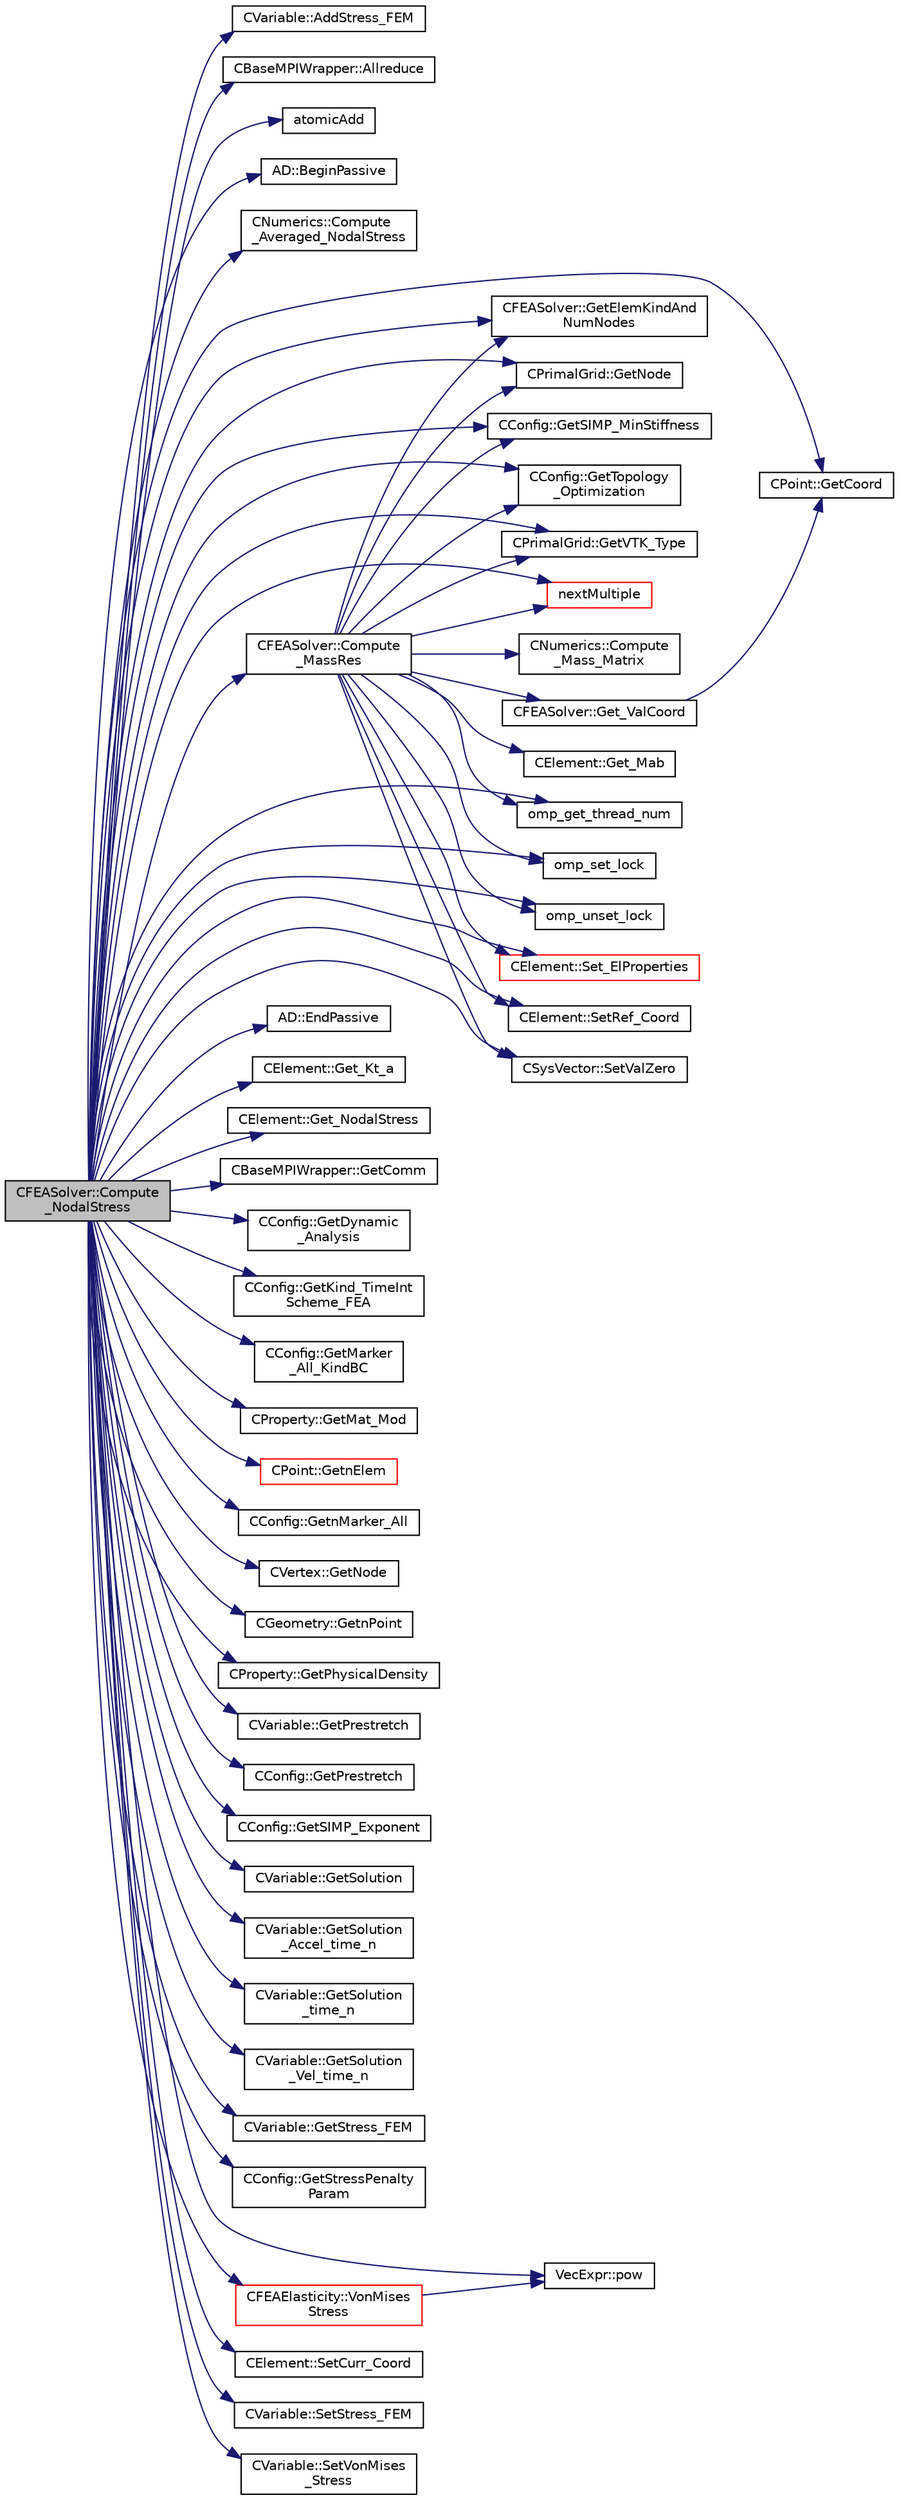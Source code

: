 digraph "CFEASolver::Compute_NodalStress"
{
 // LATEX_PDF_SIZE
  edge [fontname="Helvetica",fontsize="10",labelfontname="Helvetica",labelfontsize="10"];
  node [fontname="Helvetica",fontsize="10",shape=record];
  rankdir="LR";
  Node1 [label="CFEASolver::Compute\l_NodalStress",height=0.2,width=0.4,color="black", fillcolor="grey75", style="filled", fontcolor="black",tooltip="Compute the stress at the nodes for output purposes."];
  Node1 -> Node2 [color="midnightblue",fontsize="10",style="solid",fontname="Helvetica"];
  Node2 [label="CVariable::AddStress_FEM",height=0.2,width=0.4,color="black", fillcolor="white", style="filled",URL="$classCVariable.html#a34ff2428f6227e73eea0bb9deb5b8830",tooltip="A virtual member."];
  Node1 -> Node3 [color="midnightblue",fontsize="10",style="solid",fontname="Helvetica"];
  Node3 [label="CBaseMPIWrapper::Allreduce",height=0.2,width=0.4,color="black", fillcolor="white", style="filled",URL="$classCBaseMPIWrapper.html#a381d4b3738c09d92ee1ae9f89715b541",tooltip=" "];
  Node1 -> Node4 [color="midnightblue",fontsize="10",style="solid",fontname="Helvetica"];
  Node4 [label="atomicAdd",height=0.2,width=0.4,color="black", fillcolor="white", style="filled",URL="$omp__structure_8hpp.html#a9465b8cb1d384f41bbb5f3c04ec815de",tooltip="Atomically update a (shared) lhs value with a (local) rhs value."];
  Node1 -> Node5 [color="midnightblue",fontsize="10",style="solid",fontname="Helvetica"];
  Node5 [label="AD::BeginPassive",height=0.2,width=0.4,color="black", fillcolor="white", style="filled",URL="$namespaceAD.html#a17303e0b54570243d54732b02655f9a5",tooltip="Start a passive region, i.e. stop recording."];
  Node1 -> Node6 [color="midnightblue",fontsize="10",style="solid",fontname="Helvetica"];
  Node6 [label="CNumerics::Compute\l_Averaged_NodalStress",height=0.2,width=0.4,color="black", fillcolor="white", style="filled",URL="$classCNumerics.html#a2b5a52a4c628731486286d19ac79c603",tooltip="A virtual member to compute the averaged nodal stresses."];
  Node1 -> Node7 [color="midnightblue",fontsize="10",style="solid",fontname="Helvetica"];
  Node7 [label="CFEASolver::Compute\l_MassRes",height=0.2,width=0.4,color="black", fillcolor="white", style="filled",URL="$classCFEASolver.html#a6e16f805242c36f9d1c3f2f75ddd9b4a",tooltip="Compute the mass residual of the problem."];
  Node7 -> Node8 [color="midnightblue",fontsize="10",style="solid",fontname="Helvetica"];
  Node8 [label="CNumerics::Compute\l_Mass_Matrix",height=0.2,width=0.4,color="black", fillcolor="white", style="filled",URL="$classCNumerics.html#af9afa8752781373ab7725a3657aa095f",tooltip="A virtual member to compute the mass matrix."];
  Node7 -> Node9 [color="midnightblue",fontsize="10",style="solid",fontname="Helvetica"];
  Node9 [label="CElement::Get_Mab",height=0.2,width=0.4,color="black", fillcolor="white", style="filled",URL="$classCElement.html#ac848ce2c15df103416736e7b1da70963",tooltip="Return the value of the diagonal term for the mass matrix, relating nodes a and b."];
  Node7 -> Node10 [color="midnightblue",fontsize="10",style="solid",fontname="Helvetica"];
  Node10 [label="CFEASolver::Get_ValCoord",height=0.2,width=0.4,color="black", fillcolor="white", style="filled",URL="$classCFEASolver.html#ad4309facfe4044d5f5a11209cc96c7eb",tooltip="Get the value of the reference coordinate to set on the element structure."];
  Node10 -> Node11 [color="midnightblue",fontsize="10",style="solid",fontname="Helvetica"];
  Node11 [label="CPoint::GetCoord",height=0.2,width=0.4,color="black", fillcolor="white", style="filled",URL="$classCPoint.html#ab16c29dd03911529cd73bf467c313179",tooltip="Get the coordinates dor the control volume."];
  Node7 -> Node12 [color="midnightblue",fontsize="10",style="solid",fontname="Helvetica"];
  Node12 [label="CFEASolver::GetElemKindAnd\lNumNodes",height=0.2,width=0.4,color="black", fillcolor="white", style="filled",URL="$classCFEASolver.html#a69ff8e551924f4cfbad103287b4bb8bb",tooltip="Get the element container index and number of nodes of a given VTK type."];
  Node7 -> Node13 [color="midnightblue",fontsize="10",style="solid",fontname="Helvetica"];
  Node13 [label="CPrimalGrid::GetNode",height=0.2,width=0.4,color="black", fillcolor="white", style="filled",URL="$classCPrimalGrid.html#a6353b89f5a8a3948cd475da6152bf077",tooltip="Get the nodes shared by the primal grid element."];
  Node7 -> Node14 [color="midnightblue",fontsize="10",style="solid",fontname="Helvetica"];
  Node14 [label="CConfig::GetSIMP_MinStiffness",height=0.2,width=0.4,color="black", fillcolor="white", style="filled",URL="$classCConfig.html#a3807df530b42b9a9f711a9670ea698e9",tooltip="Get lower bound for density-based stiffness penalization."];
  Node7 -> Node15 [color="midnightblue",fontsize="10",style="solid",fontname="Helvetica"];
  Node15 [label="CConfig::GetTopology\l_Optimization",height=0.2,width=0.4,color="black", fillcolor="white", style="filled",URL="$classCConfig.html#aaf3e38ba9bf594bc2d636158d1dbf305",tooltip="Get topology optimization."];
  Node7 -> Node16 [color="midnightblue",fontsize="10",style="solid",fontname="Helvetica"];
  Node16 [label="CPrimalGrid::GetVTK_Type",height=0.2,width=0.4,color="black", fillcolor="white", style="filled",URL="$classCPrimalGrid.html#ad506ad8f97dd70d71c1ee6f407df4cf5",tooltip="Get VTK type."];
  Node7 -> Node17 [color="midnightblue",fontsize="10",style="solid",fontname="Helvetica"];
  Node17 [label="nextMultiple",height=0.2,width=0.4,color="red", fillcolor="white", style="filled",URL="$omp__structure_8hpp.html#adb8cd1783c3fe468888c1c0a5b57cace",tooltip="Round up to next multiple."];
  Node7 -> Node19 [color="midnightblue",fontsize="10",style="solid",fontname="Helvetica"];
  Node19 [label="omp_get_thread_num",height=0.2,width=0.4,color="black", fillcolor="white", style="filled",URL="$omp__structure_8hpp.html#aad63dd7e34961dbbd2e8774e7f6bc2d0",tooltip="Index of current thread, akin to MPI rank."];
  Node7 -> Node20 [color="midnightblue",fontsize="10",style="solid",fontname="Helvetica"];
  Node20 [label="omp_set_lock",height=0.2,width=0.4,color="black", fillcolor="white", style="filled",URL="$omp__structure_8hpp.html#ab306e0d3de13445b4ca9d93b67b8fd25",tooltip=" "];
  Node7 -> Node21 [color="midnightblue",fontsize="10",style="solid",fontname="Helvetica"];
  Node21 [label="omp_unset_lock",height=0.2,width=0.4,color="black", fillcolor="white", style="filled",URL="$omp__structure_8hpp.html#aaf7282f4c7262612a1c68395bc764470",tooltip=" "];
  Node7 -> Node22 [color="midnightblue",fontsize="10",style="solid",fontname="Helvetica"];
  Node22 [label="CElement::Set_ElProperties",height=0.2,width=0.4,color="red", fillcolor="white", style="filled",URL="$classCElement.html#a5a9bc98cf64c54b7e073427967dc3f5a",tooltip="Store the values of the identifiers for element properties."];
  Node7 -> Node26 [color="midnightblue",fontsize="10",style="solid",fontname="Helvetica"];
  Node26 [label="CElement::SetRef_Coord",height=0.2,width=0.4,color="black", fillcolor="white", style="filled",URL="$classCElement.html#a734f0ffdf9fc0d48f6add20fd6cd5cfe",tooltip="Set the value of the coordinate of the nodes in the reference configuration."];
  Node7 -> Node27 [color="midnightblue",fontsize="10",style="solid",fontname="Helvetica"];
  Node27 [label="CSysVector::SetValZero",height=0.2,width=0.4,color="black", fillcolor="white", style="filled",URL="$classCSysVector.html#aa179ddab500faadee96bebecff9e201d",tooltip="Sets to zero all the entries of the vector."];
  Node1 -> Node28 [color="midnightblue",fontsize="10",style="solid",fontname="Helvetica"];
  Node28 [label="AD::EndPassive",height=0.2,width=0.4,color="black", fillcolor="white", style="filled",URL="$namespaceAD.html#af5a5809a923faf03119828c329bc2db7",tooltip="End a passive region, i.e. start recording if we were recording before."];
  Node1 -> Node29 [color="midnightblue",fontsize="10",style="solid",fontname="Helvetica"];
  Node29 [label="CElement::Get_Kt_a",height=0.2,width=0.4,color="black", fillcolor="white", style="filled",URL="$classCElement.html#a8b2b11078cc413d3de947f6437d4fb92",tooltip="Return the values of the nodal stress components of the residual for node a."];
  Node1 -> Node30 [color="midnightblue",fontsize="10",style="solid",fontname="Helvetica"];
  Node30 [label="CElement::Get_NodalStress",height=0.2,width=0.4,color="black", fillcolor="white", style="filled",URL="$classCElement.html#a1e2ce898ccfd1770a4744311f0041aa8",tooltip="Retrieve the value of the nodal stress for an element."];
  Node1 -> Node31 [color="midnightblue",fontsize="10",style="solid",fontname="Helvetica"];
  Node31 [label="CBaseMPIWrapper::GetComm",height=0.2,width=0.4,color="black", fillcolor="white", style="filled",URL="$classCBaseMPIWrapper.html#a8154391fc3522954802889d81d4ef5da",tooltip=" "];
  Node1 -> Node11 [color="midnightblue",fontsize="10",style="solid",fontname="Helvetica"];
  Node1 -> Node32 [color="midnightblue",fontsize="10",style="solid",fontname="Helvetica"];
  Node32 [label="CConfig::GetDynamic\l_Analysis",height=0.2,width=0.4,color="black", fillcolor="white", style="filled",URL="$classCConfig.html#acf6071acc324e21d2cdb426d88faf1cb",tooltip="Provides information about the time integration of the structural analysis, and change the write in t..."];
  Node1 -> Node12 [color="midnightblue",fontsize="10",style="solid",fontname="Helvetica"];
  Node1 -> Node33 [color="midnightblue",fontsize="10",style="solid",fontname="Helvetica"];
  Node33 [label="CConfig::GetKind_TimeInt\lScheme_FEA",height=0.2,width=0.4,color="black", fillcolor="white", style="filled",URL="$classCConfig.html#a798db1b852455fa86d9d04098a3ccf19",tooltip="Get the kind of integration scheme (explicit or implicit) for the flow equations."];
  Node1 -> Node34 [color="midnightblue",fontsize="10",style="solid",fontname="Helvetica"];
  Node34 [label="CConfig::GetMarker\l_All_KindBC",height=0.2,width=0.4,color="black", fillcolor="white", style="filled",URL="$classCConfig.html#ae003cd8f406eaaa91849a774c9a20730",tooltip="Get the kind of boundary for each marker."];
  Node1 -> Node35 [color="midnightblue",fontsize="10",style="solid",fontname="Helvetica"];
  Node35 [label="CProperty::GetMat_Mod",height=0.2,width=0.4,color="black", fillcolor="white", style="filled",URL="$classCProperty.html#a7dfea7244f23fe4db5118aa1e8291413",tooltip="Get the material model to use for the element."];
  Node1 -> Node36 [color="midnightblue",fontsize="10",style="solid",fontname="Helvetica"];
  Node36 [label="CPoint::GetnElem",height=0.2,width=0.4,color="red", fillcolor="white", style="filled",URL="$classCPoint.html#ae6503512446e94ec37d50c048f054443",tooltip="Get the number of elements that compose the control volume."];
  Node1 -> Node38 [color="midnightblue",fontsize="10",style="solid",fontname="Helvetica"];
  Node38 [label="CConfig::GetnMarker_All",height=0.2,width=0.4,color="black", fillcolor="white", style="filled",URL="$classCConfig.html#a459dee039e618d21a5d78db61c221240",tooltip="Get the total number of boundary markers of the local process including send/receive domains."];
  Node1 -> Node39 [color="midnightblue",fontsize="10",style="solid",fontname="Helvetica"];
  Node39 [label="CVertex::GetNode",height=0.2,width=0.4,color="black", fillcolor="white", style="filled",URL="$classCVertex.html#ad568da06e7191358d3a09a1bee71cdb5",tooltip="Get the node of the vertex."];
  Node1 -> Node13 [color="midnightblue",fontsize="10",style="solid",fontname="Helvetica"];
  Node1 -> Node40 [color="midnightblue",fontsize="10",style="solid",fontname="Helvetica"];
  Node40 [label="CGeometry::GetnPoint",height=0.2,width=0.4,color="black", fillcolor="white", style="filled",URL="$classCGeometry.html#a275fb07cd99ab79d7a04b4862280169d",tooltip="Get number of points."];
  Node1 -> Node41 [color="midnightblue",fontsize="10",style="solid",fontname="Helvetica"];
  Node41 [label="CProperty::GetPhysicalDensity",height=0.2,width=0.4,color="black", fillcolor="white", style="filled",URL="$classCProperty.html#a0c0c3778fe99294e3b156bebb5c87d4b",tooltip="Get the value of the Physical density."];
  Node1 -> Node42 [color="midnightblue",fontsize="10",style="solid",fontname="Helvetica"];
  Node42 [label="CVariable::GetPrestretch",height=0.2,width=0.4,color="black", fillcolor="white", style="filled",URL="$classCVariable.html#a2ad87f8b3ff6a0b7c2a6aa2ee5a935d5",tooltip="A virtual member."];
  Node1 -> Node43 [color="midnightblue",fontsize="10",style="solid",fontname="Helvetica"];
  Node43 [label="CConfig::GetPrestretch",height=0.2,width=0.4,color="black", fillcolor="white", style="filled",URL="$classCConfig.html#a1cb01724397ce2448f6d3836577a16de",tooltip="Decide whether it's necessary to read a reference geometry."];
  Node1 -> Node44 [color="midnightblue",fontsize="10",style="solid",fontname="Helvetica"];
  Node44 [label="CConfig::GetSIMP_Exponent",height=0.2,width=0.4,color="black", fillcolor="white", style="filled",URL="$classCConfig.html#a2759180807b49d7c91924011abec1a35",tooltip="Get exponent for density-based stiffness penalization."];
  Node1 -> Node14 [color="midnightblue",fontsize="10",style="solid",fontname="Helvetica"];
  Node1 -> Node45 [color="midnightblue",fontsize="10",style="solid",fontname="Helvetica"];
  Node45 [label="CVariable::GetSolution",height=0.2,width=0.4,color="black", fillcolor="white", style="filled",URL="$classCVariable.html#a261483e39c23c1de7cb9aea7e917c121",tooltip="Get the solution."];
  Node1 -> Node46 [color="midnightblue",fontsize="10",style="solid",fontname="Helvetica"];
  Node46 [label="CVariable::GetSolution\l_Accel_time_n",height=0.2,width=0.4,color="black", fillcolor="white", style="filled",URL="$classCVariable.html#acb493936a05287142a6257122f5cefb5",tooltip="Get the acceleration of the nodes (Structural Analysis) at time n."];
  Node1 -> Node47 [color="midnightblue",fontsize="10",style="solid",fontname="Helvetica"];
  Node47 [label="CVariable::GetSolution\l_time_n",height=0.2,width=0.4,color="black", fillcolor="white", style="filled",URL="$classCVariable.html#a9162db789c2ca2b71159697cc500fcce",tooltip="Get the solution at time n."];
  Node1 -> Node48 [color="midnightblue",fontsize="10",style="solid",fontname="Helvetica"];
  Node48 [label="CVariable::GetSolution\l_Vel_time_n",height=0.2,width=0.4,color="black", fillcolor="white", style="filled",URL="$classCVariable.html#ab36e9bb95a17f0561a94edb80f1ca4c0",tooltip="Get the velocity of the nodes (Structural Analysis) at time n."];
  Node1 -> Node49 [color="midnightblue",fontsize="10",style="solid",fontname="Helvetica"];
  Node49 [label="CVariable::GetStress_FEM",height=0.2,width=0.4,color="black", fillcolor="white", style="filled",URL="$classCVariable.html#a8ff6d983f945a298e5efdd5a927f3221",tooltip="A virtual member."];
  Node1 -> Node50 [color="midnightblue",fontsize="10",style="solid",fontname="Helvetica"];
  Node50 [label="CConfig::GetStressPenalty\lParam",height=0.2,width=0.4,color="black", fillcolor="white", style="filled",URL="$classCConfig.html#aa638640167bc3a4fea2d052080af8741",tooltip="Get the maximum allowed VM stress and KS exponent for the stress penalty objective function."];
  Node1 -> Node15 [color="midnightblue",fontsize="10",style="solid",fontname="Helvetica"];
  Node1 -> Node16 [color="midnightblue",fontsize="10",style="solid",fontname="Helvetica"];
  Node1 -> Node17 [color="midnightblue",fontsize="10",style="solid",fontname="Helvetica"];
  Node1 -> Node19 [color="midnightblue",fontsize="10",style="solid",fontname="Helvetica"];
  Node1 -> Node20 [color="midnightblue",fontsize="10",style="solid",fontname="Helvetica"];
  Node1 -> Node21 [color="midnightblue",fontsize="10",style="solid",fontname="Helvetica"];
  Node1 -> Node51 [color="midnightblue",fontsize="10",style="solid",fontname="Helvetica"];
  Node51 [label="VecExpr::pow",height=0.2,width=0.4,color="black", fillcolor="white", style="filled",URL="$group__VecExpr.html#ga7fb255e1f2a1773d3cc6ff7bee1aadd2",tooltip=" "];
  Node1 -> Node22 [color="midnightblue",fontsize="10",style="solid",fontname="Helvetica"];
  Node1 -> Node52 [color="midnightblue",fontsize="10",style="solid",fontname="Helvetica"];
  Node52 [label="CElement::SetCurr_Coord",height=0.2,width=0.4,color="black", fillcolor="white", style="filled",URL="$classCElement.html#a1909cf0356d960f9b3a40f4c85b8233e",tooltip="Set the value of the coordinate of the nodes in the current configuration."];
  Node1 -> Node26 [color="midnightblue",fontsize="10",style="solid",fontname="Helvetica"];
  Node1 -> Node53 [color="midnightblue",fontsize="10",style="solid",fontname="Helvetica"];
  Node53 [label="CVariable::SetStress_FEM",height=0.2,width=0.4,color="black", fillcolor="white", style="filled",URL="$classCVariable.html#a681c56653122e42e840f80ccd5ec788d",tooltip="A virtual member."];
  Node1 -> Node27 [color="midnightblue",fontsize="10",style="solid",fontname="Helvetica"];
  Node1 -> Node54 [color="midnightblue",fontsize="10",style="solid",fontname="Helvetica"];
  Node54 [label="CVariable::SetVonMises\l_Stress",height=0.2,width=0.4,color="black", fillcolor="white", style="filled",URL="$classCVariable.html#aa05780621006fa3f43c1bd3886eb3b00",tooltip="A virtual member."];
  Node1 -> Node55 [color="midnightblue",fontsize="10",style="solid",fontname="Helvetica"];
  Node55 [label="CFEAElasticity::VonMises\lStress",height=0.2,width=0.4,color="red", fillcolor="white", style="filled",URL="$classCFEAElasticity.html#a264246be7b79598f515b796b4d9b39aa",tooltip="Compute VonMises stress from components Sxx Syy Sxy Szz Sxz Syz."];
  Node55 -> Node51 [color="midnightblue",fontsize="10",style="solid",fontname="Helvetica"];
}
